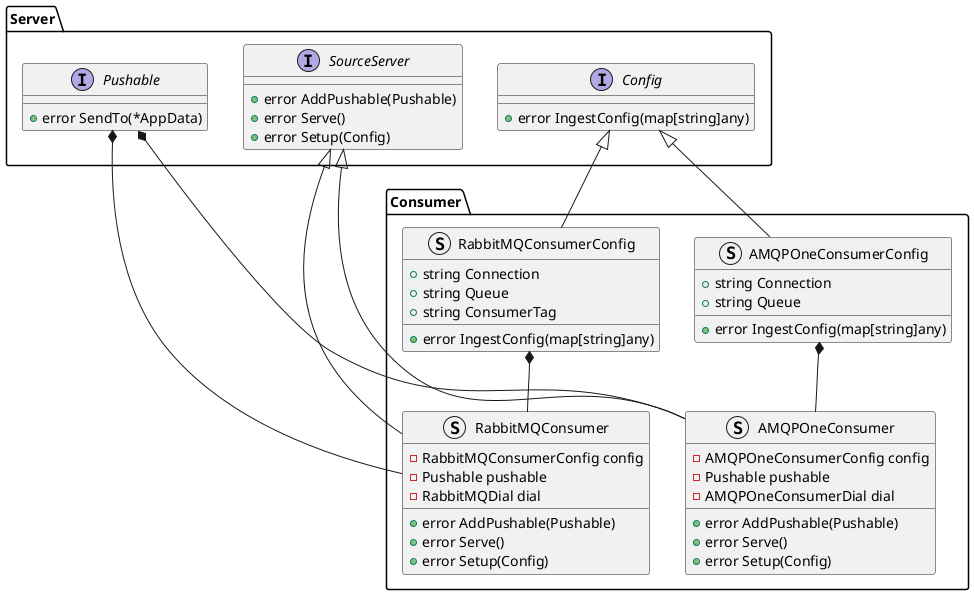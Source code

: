 @startuml
namespace Server {
    interface Pushable {
        +error SendTo(*AppData)
    }
    interface SourceServer {
        +error AddPushable(Pushable)
        +error Serve()
        +error Setup(Config)
    }
    interface Config {
        +error IngestConfig(map[string]any)
    }
}
namespace Consumer {
    struct RabbitMQConsumer {
        -RabbitMQConsumerConfig config
        -Pushable pushable
        -RabbitMQDial dial
        +error AddPushable(Pushable) 
        +error Serve()
        +error Setup(Config)
    }
    struct AMQPOneConsumer {
        -AMQPOneConsumerConfig config
        -Pushable pushable
        -AMQPOneConsumerDial dial
        +error AddPushable(Pushable) 
        +error Serve()
        +error Setup(Config)
    }
    struct RabbitMQConsumerConfig {
        +string Connection
        +string Queue
        +string ConsumerTag
        +error IngestConfig(map[string]any)
    }
    struct AMQPOneConsumerConfig {
        +string Connection
        +string Queue
        +error IngestConfig(map[string]any)
    }

}

Server.SourceServer <|-- Consumer.RabbitMQConsumer
Server.SourceServer <|-- Consumer.AMQPOneConsumer
Server.Pushable *-- Consumer.RabbitMQConsumer
Server.Pushable *-- Consumer.AMQPOneConsumer



Server.Config <|-- Consumer.RabbitMQConsumerConfig
Server.Config <|-- Consumer.AMQPOneConsumerConfig
Consumer.RabbitMQConsumerConfig *-- Consumer.RabbitMQConsumer
Consumer.AMQPOneConsumerConfig *-- Consumer.AMQPOneConsumer
@enduml